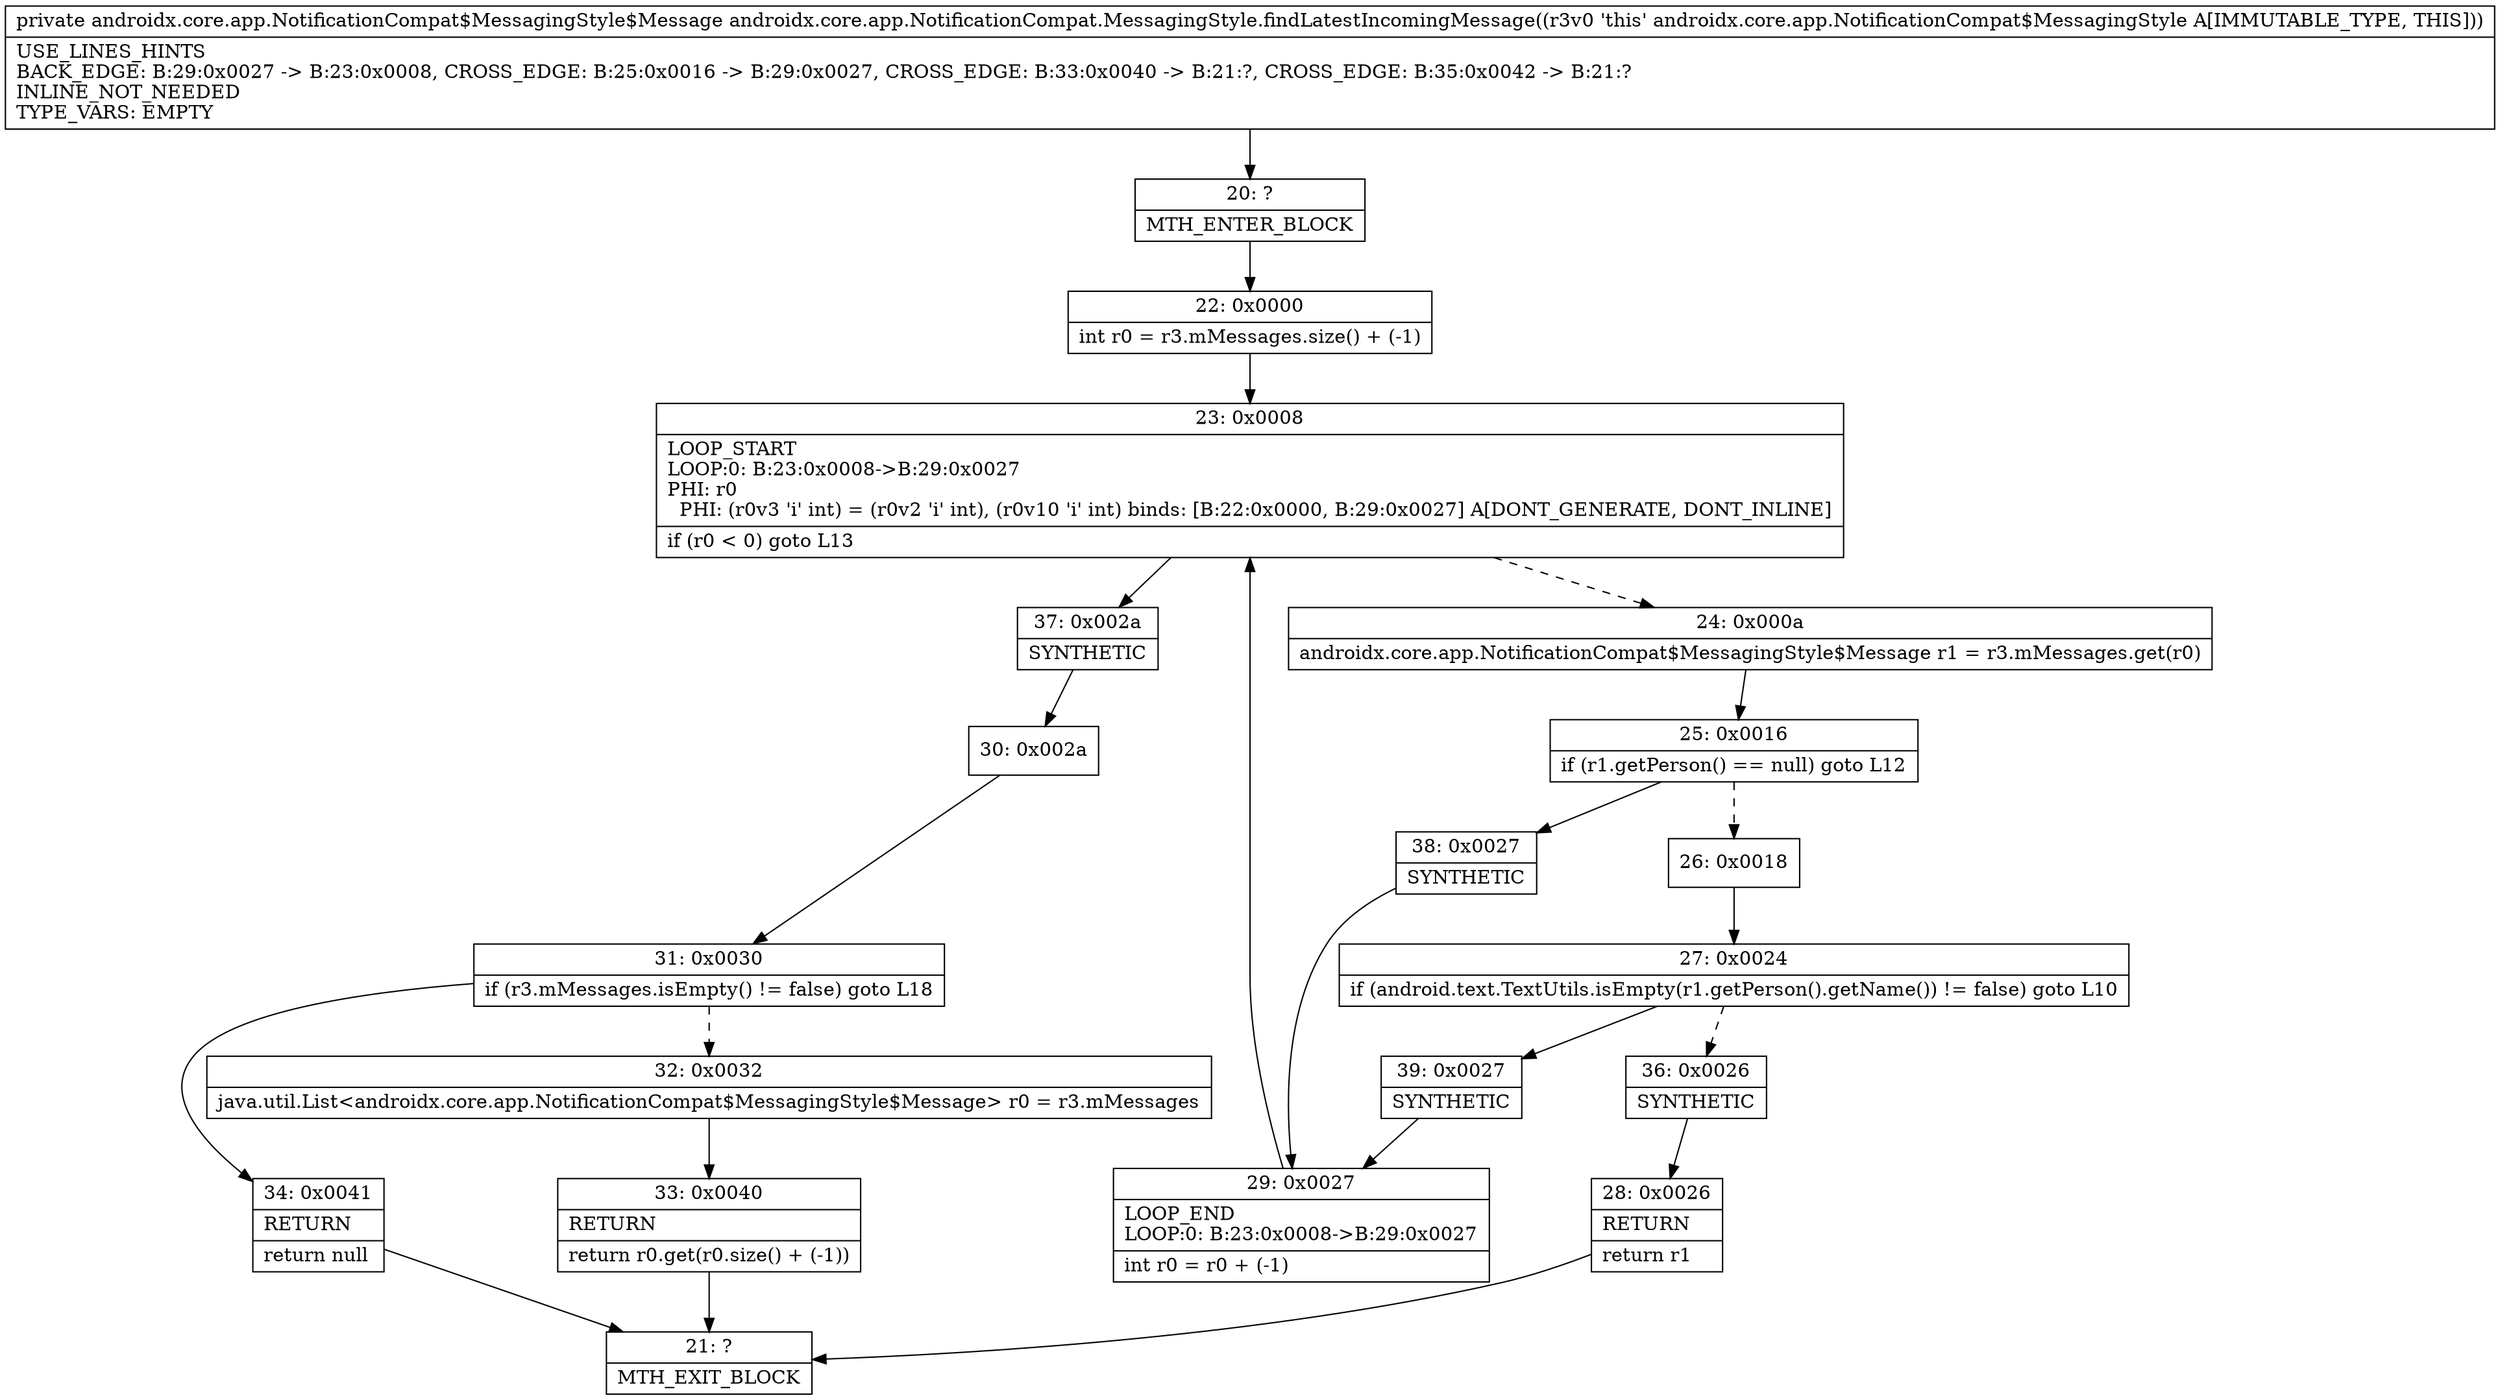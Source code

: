 digraph "CFG forandroidx.core.app.NotificationCompat.MessagingStyle.findLatestIncomingMessage()Landroidx\/core\/app\/NotificationCompat$MessagingStyle$Message;" {
Node_20 [shape=record,label="{20\:\ ?|MTH_ENTER_BLOCK\l}"];
Node_22 [shape=record,label="{22\:\ 0x0000|int r0 = r3.mMessages.size() + (\-1)\l}"];
Node_23 [shape=record,label="{23\:\ 0x0008|LOOP_START\lLOOP:0: B:23:0x0008\-\>B:29:0x0027\lPHI: r0 \l  PHI: (r0v3 'i' int) = (r0v2 'i' int), (r0v10 'i' int) binds: [B:22:0x0000, B:29:0x0027] A[DONT_GENERATE, DONT_INLINE]\l|if (r0 \< 0) goto L13\l}"];
Node_24 [shape=record,label="{24\:\ 0x000a|androidx.core.app.NotificationCompat$MessagingStyle$Message r1 = r3.mMessages.get(r0)\l}"];
Node_25 [shape=record,label="{25\:\ 0x0016|if (r1.getPerson() == null) goto L12\l}"];
Node_26 [shape=record,label="{26\:\ 0x0018}"];
Node_27 [shape=record,label="{27\:\ 0x0024|if (android.text.TextUtils.isEmpty(r1.getPerson().getName()) != false) goto L10\l}"];
Node_36 [shape=record,label="{36\:\ 0x0026|SYNTHETIC\l}"];
Node_28 [shape=record,label="{28\:\ 0x0026|RETURN\l|return r1\l}"];
Node_21 [shape=record,label="{21\:\ ?|MTH_EXIT_BLOCK\l}"];
Node_39 [shape=record,label="{39\:\ 0x0027|SYNTHETIC\l}"];
Node_29 [shape=record,label="{29\:\ 0x0027|LOOP_END\lLOOP:0: B:23:0x0008\-\>B:29:0x0027\l|int r0 = r0 + (\-1)\l}"];
Node_38 [shape=record,label="{38\:\ 0x0027|SYNTHETIC\l}"];
Node_37 [shape=record,label="{37\:\ 0x002a|SYNTHETIC\l}"];
Node_30 [shape=record,label="{30\:\ 0x002a}"];
Node_31 [shape=record,label="{31\:\ 0x0030|if (r3.mMessages.isEmpty() != false) goto L18\l}"];
Node_32 [shape=record,label="{32\:\ 0x0032|java.util.List\<androidx.core.app.NotificationCompat$MessagingStyle$Message\> r0 = r3.mMessages\l}"];
Node_33 [shape=record,label="{33\:\ 0x0040|RETURN\l|return r0.get(r0.size() + (\-1))\l}"];
Node_34 [shape=record,label="{34\:\ 0x0041|RETURN\l|return null\l}"];
MethodNode[shape=record,label="{private androidx.core.app.NotificationCompat$MessagingStyle$Message androidx.core.app.NotificationCompat.MessagingStyle.findLatestIncomingMessage((r3v0 'this' androidx.core.app.NotificationCompat$MessagingStyle A[IMMUTABLE_TYPE, THIS]))  | USE_LINES_HINTS\lBACK_EDGE: B:29:0x0027 \-\> B:23:0x0008, CROSS_EDGE: B:25:0x0016 \-\> B:29:0x0027, CROSS_EDGE: B:33:0x0040 \-\> B:21:?, CROSS_EDGE: B:35:0x0042 \-\> B:21:?\lINLINE_NOT_NEEDED\lTYPE_VARS: EMPTY\l}"];
MethodNode -> Node_20;Node_20 -> Node_22;
Node_22 -> Node_23;
Node_23 -> Node_24[style=dashed];
Node_23 -> Node_37;
Node_24 -> Node_25;
Node_25 -> Node_26[style=dashed];
Node_25 -> Node_38;
Node_26 -> Node_27;
Node_27 -> Node_36[style=dashed];
Node_27 -> Node_39;
Node_36 -> Node_28;
Node_28 -> Node_21;
Node_39 -> Node_29;
Node_29 -> Node_23;
Node_38 -> Node_29;
Node_37 -> Node_30;
Node_30 -> Node_31;
Node_31 -> Node_32[style=dashed];
Node_31 -> Node_34;
Node_32 -> Node_33;
Node_33 -> Node_21;
Node_34 -> Node_21;
}

